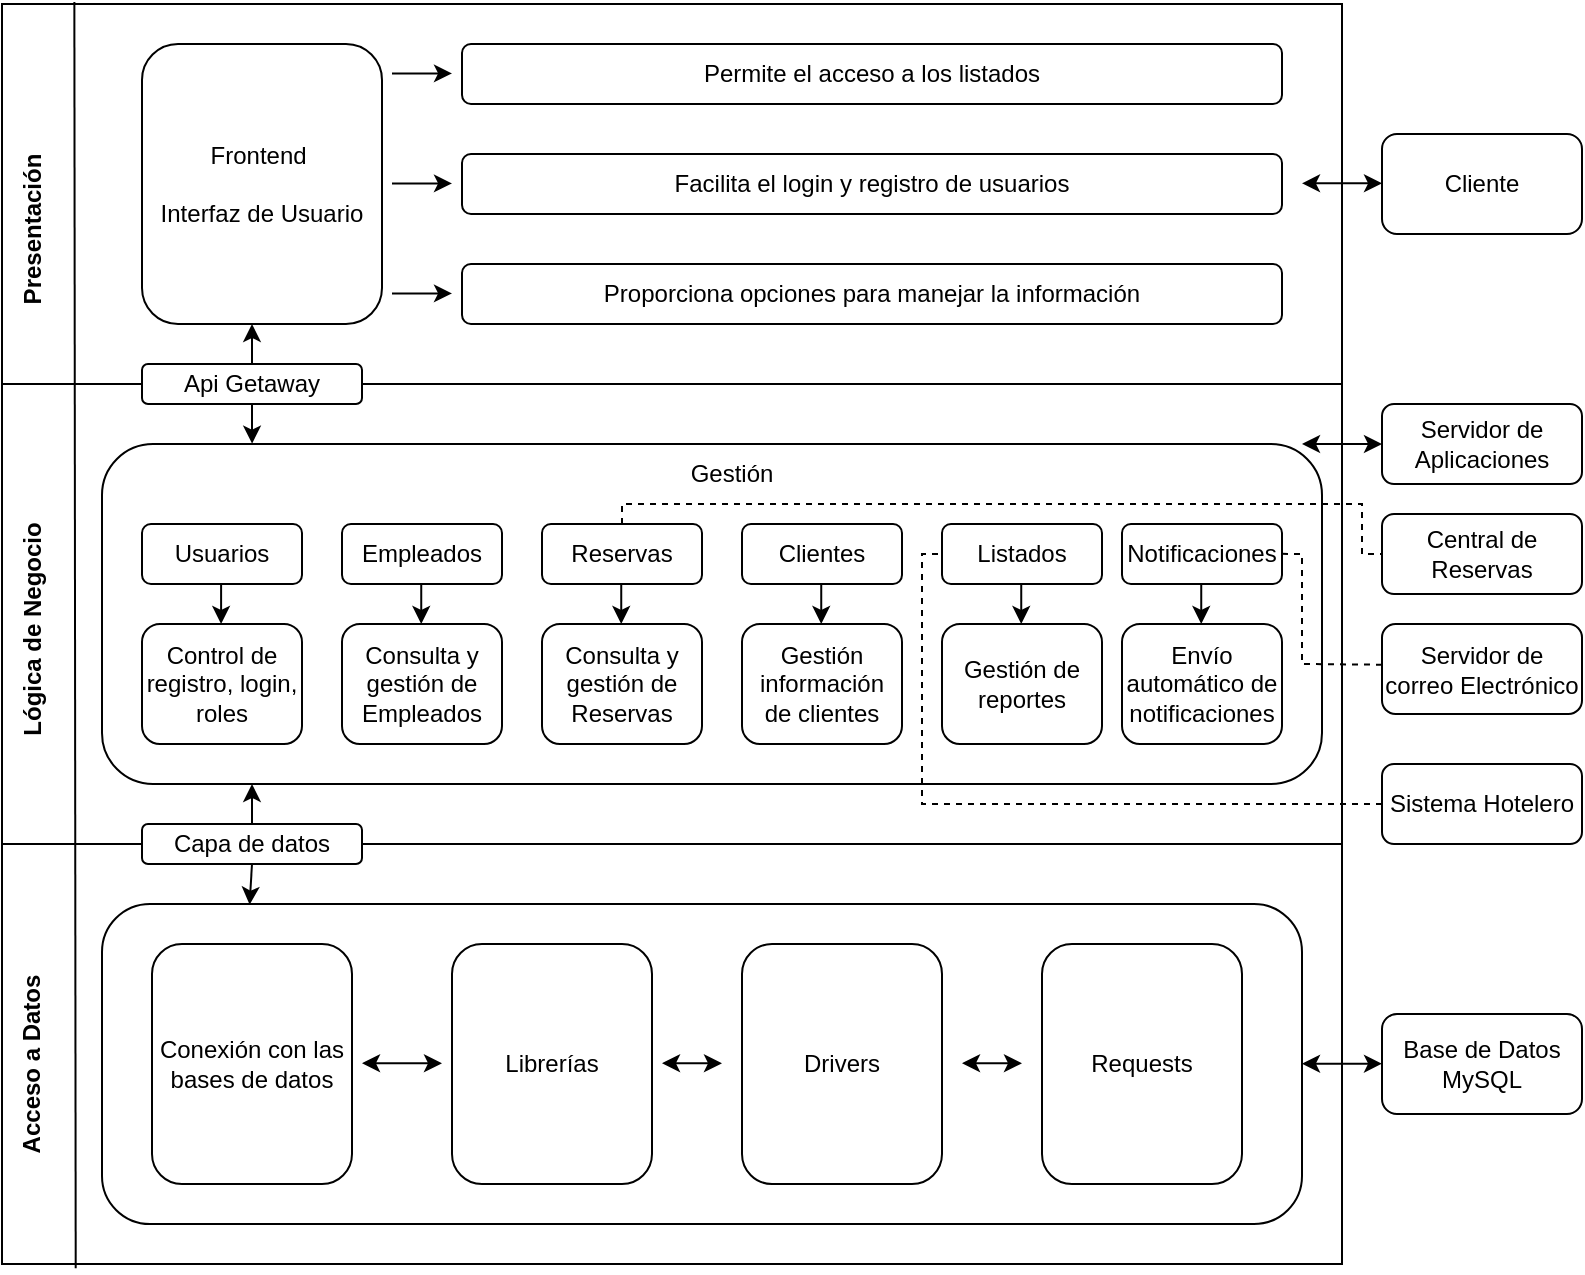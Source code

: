<mxfile version="26.0.11">
  <diagram id="kgpKYQtTHZ0yAKxKKP6v" name="Page-1">
    <mxGraphModel dx="1114" dy="691" grid="0" gridSize="10" guides="1" tooltips="1" connect="1" arrows="1" fold="1" page="1" pageScale="1" pageWidth="850" pageHeight="1100" math="0" shadow="0">
      <root>
        <mxCell id="0" />
        <mxCell id="1" parent="0" />
        <mxCell id="EQqcjjcAXX62Nr0-4pri-59" value="" style="rounded=0;whiteSpace=wrap;html=1;" parent="1" vertex="1">
          <mxGeometry x="30" y="560" width="670" height="230" as="geometry" />
        </mxCell>
        <mxCell id="EQqcjjcAXX62Nr0-4pri-95" value="&lt;div&gt;&lt;br&gt;&lt;/div&gt;" style="rounded=1;whiteSpace=wrap;html=1;" parent="1" vertex="1">
          <mxGeometry x="80" y="610" width="600" height="160" as="geometry" />
        </mxCell>
        <mxCell id="EQqcjjcAXX62Nr0-4pri-61" value="&lt;b&gt;Acceso a Datos&lt;/b&gt;" style="text;html=1;align=center;verticalAlign=middle;whiteSpace=wrap;rounded=0;rotation=-90;" parent="1" vertex="1">
          <mxGeometry x="-20" y="677.5" width="130" height="25" as="geometry" />
        </mxCell>
        <mxCell id="EQqcjjcAXX62Nr0-4pri-63" value="" style="rounded=0;whiteSpace=wrap;html=1;" parent="1" vertex="1">
          <mxGeometry x="30" y="350" width="670" height="230" as="geometry" />
        </mxCell>
        <mxCell id="EQqcjjcAXX62Nr0-4pri-64" value="" style="rounded=0;whiteSpace=wrap;html=1;" parent="1" vertex="1">
          <mxGeometry x="30" y="160" width="670" height="190" as="geometry" />
        </mxCell>
        <mxCell id="EQqcjjcAXX62Nr0-4pri-66" value="" style="endArrow=none;html=1;rounded=0;exitX=0.055;exitY=1.009;exitDx=0;exitDy=0;exitPerimeter=0;entryX=0.054;entryY=-0.005;entryDx=0;entryDy=0;entryPerimeter=0;" parent="1" source="EQqcjjcAXX62Nr0-4pri-59" target="EQqcjjcAXX62Nr0-4pri-64" edge="1">
          <mxGeometry width="50" height="50" relative="1" as="geometry">
            <mxPoint x="260" y="720" as="sourcePoint" />
            <mxPoint x="310" y="670" as="targetPoint" />
          </mxGeometry>
        </mxCell>
        <mxCell id="EQqcjjcAXX62Nr0-4pri-67" value="&lt;b&gt;Lógica de Negocio&lt;/b&gt;" style="text;html=1;align=center;verticalAlign=middle;whiteSpace=wrap;rounded=0;rotation=-90;" parent="1" vertex="1">
          <mxGeometry x="-20" y="460" width="130" height="25" as="geometry" />
        </mxCell>
        <mxCell id="EQqcjjcAXX62Nr0-4pri-68" value="&lt;b&gt;Presentación&lt;/b&gt;" style="text;html=1;align=center;verticalAlign=middle;whiteSpace=wrap;rounded=0;rotation=-90;" parent="1" vertex="1">
          <mxGeometry x="-20" y="260" width="130" height="25" as="geometry" />
        </mxCell>
        <mxCell id="EQqcjjcAXX62Nr0-4pri-69" value="Frontend&amp;nbsp;&lt;div&gt;&lt;br&gt;&lt;/div&gt;&lt;div&gt;Interfaz de Usuario&lt;/div&gt;" style="rounded=1;whiteSpace=wrap;html=1;" parent="1" vertex="1">
          <mxGeometry x="100" y="180" width="120" height="140" as="geometry" />
        </mxCell>
        <mxCell id="EQqcjjcAXX62Nr0-4pri-70" value="Permite el acceso a los listados" style="rounded=1;whiteSpace=wrap;html=1;" parent="1" vertex="1">
          <mxGeometry x="260" y="180" width="410" height="30" as="geometry" />
        </mxCell>
        <mxCell id="EQqcjjcAXX62Nr0-4pri-71" value="Facilita el login y registro de usuarios" style="rounded=1;whiteSpace=wrap;html=1;" parent="1" vertex="1">
          <mxGeometry x="260" y="235" width="410" height="30" as="geometry" />
        </mxCell>
        <mxCell id="EQqcjjcAXX62Nr0-4pri-72" value="Proporciona opciones para manejar la información" style="rounded=1;whiteSpace=wrap;html=1;" parent="1" vertex="1">
          <mxGeometry x="260" y="290" width="410" height="30" as="geometry" />
        </mxCell>
        <mxCell id="EQqcjjcAXX62Nr0-4pri-73" value="&lt;div&gt;&lt;br&gt;&lt;/div&gt;" style="rounded=1;whiteSpace=wrap;html=1;" parent="1" vertex="1">
          <mxGeometry x="80" y="380" width="610" height="170" as="geometry" />
        </mxCell>
        <mxCell id="EQqcjjcAXX62Nr0-4pri-74" value="Gestión" style="text;strokeColor=none;fillColor=none;align=center;verticalAlign=middle;spacingLeft=4;spacingRight=4;overflow=hidden;points=[[0,0.5],[1,0.5]];portConstraint=eastwest;rotatable=0;whiteSpace=wrap;html=1;" parent="1" vertex="1">
          <mxGeometry x="360" y="380" width="70" height="30" as="geometry" />
        </mxCell>
        <mxCell id="EQqcjjcAXX62Nr0-4pri-75" value="Usuarios" style="rounded=1;whiteSpace=wrap;html=1;" parent="1" vertex="1">
          <mxGeometry x="100" y="420" width="80" height="30" as="geometry" />
        </mxCell>
        <mxCell id="EQqcjjcAXX62Nr0-4pri-76" value="Empleados" style="rounded=1;whiteSpace=wrap;html=1;" parent="1" vertex="1">
          <mxGeometry x="200" y="420" width="80" height="30" as="geometry" />
        </mxCell>
        <mxCell id="EQqcjjcAXX62Nr0-4pri-77" value="Reservas" style="rounded=1;whiteSpace=wrap;html=1;" parent="1" vertex="1">
          <mxGeometry x="300" y="420" width="80" height="30" as="geometry" />
        </mxCell>
        <mxCell id="EQqcjjcAXX62Nr0-4pri-78" value="Clientes" style="rounded=1;whiteSpace=wrap;html=1;" parent="1" vertex="1">
          <mxGeometry x="400" y="420" width="80" height="30" as="geometry" />
        </mxCell>
        <mxCell id="EQqcjjcAXX62Nr0-4pri-79" value="Listados" style="rounded=1;whiteSpace=wrap;html=1;" parent="1" vertex="1">
          <mxGeometry x="500" y="420" width="80" height="30" as="geometry" />
        </mxCell>
        <mxCell id="EQqcjjcAXX62Nr0-4pri-80" value="Control de registro, login, roles" style="rounded=1;whiteSpace=wrap;html=1;" parent="1" vertex="1">
          <mxGeometry x="100" y="470" width="80" height="60" as="geometry" />
        </mxCell>
        <mxCell id="EQqcjjcAXX62Nr0-4pri-81" value="Consulta y gestión de Empleados" style="rounded=1;whiteSpace=wrap;html=1;" parent="1" vertex="1">
          <mxGeometry x="200" y="470" width="80" height="60" as="geometry" />
        </mxCell>
        <mxCell id="EQqcjjcAXX62Nr0-4pri-82" value="Consulta y gestión de Reservas" style="rounded=1;whiteSpace=wrap;html=1;" parent="1" vertex="1">
          <mxGeometry x="300" y="470" width="80" height="60" as="geometry" />
        </mxCell>
        <mxCell id="EQqcjjcAXX62Nr0-4pri-83" value="Gestión información de clientes" style="rounded=1;whiteSpace=wrap;html=1;" parent="1" vertex="1">
          <mxGeometry x="400" y="470" width="80" height="60" as="geometry" />
        </mxCell>
        <mxCell id="EQqcjjcAXX62Nr0-4pri-84" value="Gestión de reportes" style="rounded=1;whiteSpace=wrap;html=1;" parent="1" vertex="1">
          <mxGeometry x="500" y="470" width="80" height="60" as="geometry" />
        </mxCell>
        <mxCell id="EQqcjjcAXX62Nr0-4pri-85" value="Notificaciones" style="rounded=1;whiteSpace=wrap;html=1;" parent="1" vertex="1">
          <mxGeometry x="590" y="420" width="80" height="30" as="geometry" />
        </mxCell>
        <mxCell id="EQqcjjcAXX62Nr0-4pri-86" value="Envío automático de notificaciones" style="rounded=1;whiteSpace=wrap;html=1;" parent="1" vertex="1">
          <mxGeometry x="590" y="470" width="80" height="60" as="geometry" />
        </mxCell>
        <mxCell id="EQqcjjcAXX62Nr0-4pri-87" value="Conexión con las bases de datos" style="rounded=1;whiteSpace=wrap;html=1;" parent="1" vertex="1">
          <mxGeometry x="105" y="630" width="100" height="120" as="geometry" />
        </mxCell>
        <mxCell id="EQqcjjcAXX62Nr0-4pri-88" value="Api Getaway" style="rounded=1;whiteSpace=wrap;html=1;" parent="1" vertex="1">
          <mxGeometry x="100" y="340" width="110" height="20" as="geometry" />
        </mxCell>
        <mxCell id="EQqcjjcAXX62Nr0-4pri-89" value="" style="endArrow=classic;html=1;rounded=0;exitX=0.5;exitY=0;exitDx=0;exitDy=0;" parent="1" source="EQqcjjcAXX62Nr0-4pri-88" edge="1">
          <mxGeometry width="50" height="50" relative="1" as="geometry">
            <mxPoint x="350" y="430" as="sourcePoint" />
            <mxPoint x="155" y="320" as="targetPoint" />
          </mxGeometry>
        </mxCell>
        <mxCell id="EQqcjjcAXX62Nr0-4pri-90" value="" style="endArrow=classic;html=1;rounded=0;exitX=0.5;exitY=1;exitDx=0;exitDy=0;entryX=0.123;entryY=-0.001;entryDx=0;entryDy=0;entryPerimeter=0;" parent="1" source="EQqcjjcAXX62Nr0-4pri-88" target="EQqcjjcAXX62Nr0-4pri-73" edge="1">
          <mxGeometry width="50" height="50" relative="1" as="geometry">
            <mxPoint x="165" y="350" as="sourcePoint" />
            <mxPoint x="165" y="330" as="targetPoint" />
          </mxGeometry>
        </mxCell>
        <mxCell id="EQqcjjcAXX62Nr0-4pri-91" value="Librerías" style="rounded=1;whiteSpace=wrap;html=1;" parent="1" vertex="1">
          <mxGeometry x="255" y="630" width="100" height="120" as="geometry" />
        </mxCell>
        <mxCell id="EQqcjjcAXX62Nr0-4pri-92" value="Drivers" style="rounded=1;whiteSpace=wrap;html=1;" parent="1" vertex="1">
          <mxGeometry x="400" y="630" width="100" height="120" as="geometry" />
        </mxCell>
        <mxCell id="EQqcjjcAXX62Nr0-4pri-93" value="Requests" style="rounded=1;whiteSpace=wrap;html=1;" parent="1" vertex="1">
          <mxGeometry x="550" y="630" width="100" height="120" as="geometry" />
        </mxCell>
        <mxCell id="EQqcjjcAXX62Nr0-4pri-94" value="Capa de datos" style="rounded=1;whiteSpace=wrap;html=1;" parent="1" vertex="1">
          <mxGeometry x="100" y="570" width="110" height="20" as="geometry" />
        </mxCell>
        <mxCell id="EQqcjjcAXX62Nr0-4pri-96" value="" style="endArrow=classic;html=1;rounded=0;exitX=0.5;exitY=1;exitDx=0;exitDy=0;entryX=0.123;entryY=0.002;entryDx=0;entryDy=0;entryPerimeter=0;" parent="1" source="EQqcjjcAXX62Nr0-4pri-94" target="EQqcjjcAXX62Nr0-4pri-95" edge="1">
          <mxGeometry width="50" height="50" relative="1" as="geometry">
            <mxPoint x="165" y="370" as="sourcePoint" />
            <mxPoint x="165" y="390" as="targetPoint" />
          </mxGeometry>
        </mxCell>
        <mxCell id="EQqcjjcAXX62Nr0-4pri-97" value="" style="endArrow=classic;html=1;rounded=0;exitX=0.5;exitY=0;exitDx=0;exitDy=0;" parent="1" source="EQqcjjcAXX62Nr0-4pri-94" edge="1">
          <mxGeometry width="50" height="50" relative="1" as="geometry">
            <mxPoint x="165" y="350" as="sourcePoint" />
            <mxPoint x="155" y="550" as="targetPoint" />
          </mxGeometry>
        </mxCell>
        <mxCell id="EQqcjjcAXX62Nr0-4pri-99" value="" style="endArrow=classic;html=1;rounded=0;" parent="1" edge="1">
          <mxGeometry width="50" height="50" relative="1" as="geometry">
            <mxPoint x="225" y="194.69" as="sourcePoint" />
            <mxPoint x="255" y="194.69" as="targetPoint" />
          </mxGeometry>
        </mxCell>
        <mxCell id="EQqcjjcAXX62Nr0-4pri-100" value="" style="endArrow=classic;html=1;rounded=0;" parent="1" edge="1">
          <mxGeometry width="50" height="50" relative="1" as="geometry">
            <mxPoint x="225" y="249.69" as="sourcePoint" />
            <mxPoint x="255" y="249.69" as="targetPoint" />
          </mxGeometry>
        </mxCell>
        <mxCell id="EQqcjjcAXX62Nr0-4pri-101" value="" style="endArrow=classic;html=1;rounded=0;" parent="1" edge="1">
          <mxGeometry width="50" height="50" relative="1" as="geometry">
            <mxPoint x="225" y="304.69" as="sourcePoint" />
            <mxPoint x="255" y="304.69" as="targetPoint" />
          </mxGeometry>
        </mxCell>
        <mxCell id="EQqcjjcAXX62Nr0-4pri-102" value="" style="endArrow=classic;html=1;rounded=0;" parent="1" edge="1">
          <mxGeometry width="50" height="50" relative="1" as="geometry">
            <mxPoint x="539.62" y="450" as="sourcePoint" />
            <mxPoint x="539.62" y="470" as="targetPoint" />
          </mxGeometry>
        </mxCell>
        <mxCell id="EQqcjjcAXX62Nr0-4pri-103" value="" style="endArrow=classic;html=1;rounded=0;" parent="1" edge="1">
          <mxGeometry width="50" height="50" relative="1" as="geometry">
            <mxPoint x="439.62" y="450" as="sourcePoint" />
            <mxPoint x="439.62" y="470" as="targetPoint" />
          </mxGeometry>
        </mxCell>
        <mxCell id="EQqcjjcAXX62Nr0-4pri-104" value="" style="endArrow=classic;html=1;rounded=0;" parent="1" edge="1">
          <mxGeometry width="50" height="50" relative="1" as="geometry">
            <mxPoint x="339.62" y="450" as="sourcePoint" />
            <mxPoint x="339.62" y="470" as="targetPoint" />
          </mxGeometry>
        </mxCell>
        <mxCell id="EQqcjjcAXX62Nr0-4pri-105" value="" style="endArrow=classic;html=1;rounded=0;" parent="1" edge="1">
          <mxGeometry width="50" height="50" relative="1" as="geometry">
            <mxPoint x="239.62" y="450" as="sourcePoint" />
            <mxPoint x="239.62" y="470" as="targetPoint" />
          </mxGeometry>
        </mxCell>
        <mxCell id="EQqcjjcAXX62Nr0-4pri-106" value="" style="endArrow=classic;html=1;rounded=0;" parent="1" edge="1">
          <mxGeometry width="50" height="50" relative="1" as="geometry">
            <mxPoint x="629.62" y="450" as="sourcePoint" />
            <mxPoint x="629.62" y="470" as="targetPoint" />
          </mxGeometry>
        </mxCell>
        <mxCell id="EQqcjjcAXX62Nr0-4pri-107" value="" style="endArrow=classic;html=1;rounded=0;" parent="1" edge="1">
          <mxGeometry width="50" height="50" relative="1" as="geometry">
            <mxPoint x="139.55" y="450" as="sourcePoint" />
            <mxPoint x="139.55" y="470" as="targetPoint" />
          </mxGeometry>
        </mxCell>
        <mxCell id="EQqcjjcAXX62Nr0-4pri-108" value="" style="endArrow=classic;startArrow=classic;html=1;rounded=0;" parent="1" edge="1">
          <mxGeometry width="50" height="50" relative="1" as="geometry">
            <mxPoint x="510" y="689.62" as="sourcePoint" />
            <mxPoint x="540" y="689.62" as="targetPoint" />
            <Array as="points">
              <mxPoint x="530" y="689.62" />
            </Array>
          </mxGeometry>
        </mxCell>
        <mxCell id="EQqcjjcAXX62Nr0-4pri-109" value="" style="endArrow=classic;startArrow=classic;html=1;rounded=0;" parent="1" edge="1">
          <mxGeometry width="50" height="50" relative="1" as="geometry">
            <mxPoint x="360" y="689.62" as="sourcePoint" />
            <mxPoint x="390" y="689.62" as="targetPoint" />
          </mxGeometry>
        </mxCell>
        <mxCell id="EQqcjjcAXX62Nr0-4pri-110" value="" style="endArrow=classic;startArrow=classic;html=1;rounded=0;" parent="1" edge="1">
          <mxGeometry width="50" height="50" relative="1" as="geometry">
            <mxPoint x="210" y="689.62" as="sourcePoint" />
            <mxPoint x="250" y="689.62" as="targetPoint" />
          </mxGeometry>
        </mxCell>
        <mxCell id="EQqcjjcAXX62Nr0-4pri-112" value="Central de Reservas" style="rounded=1;whiteSpace=wrap;html=1;" parent="1" vertex="1">
          <mxGeometry x="720" y="415" width="100" height="40" as="geometry" />
        </mxCell>
        <mxCell id="EQqcjjcAXX62Nr0-4pri-113" value="Servidor de correo Electrónico" style="rounded=1;whiteSpace=wrap;html=1;" parent="1" vertex="1">
          <mxGeometry x="720" y="470" width="100" height="45" as="geometry" />
        </mxCell>
        <mxCell id="EQqcjjcAXX62Nr0-4pri-114" value="Sistema Hotelero" style="rounded=1;whiteSpace=wrap;html=1;" parent="1" vertex="1">
          <mxGeometry x="720" y="540" width="100" height="40" as="geometry" />
        </mxCell>
        <mxCell id="EQqcjjcAXX62Nr0-4pri-115" value="Base de Datos MySQL" style="rounded=1;whiteSpace=wrap;html=1;" parent="1" vertex="1">
          <mxGeometry x="720" y="665" width="100" height="50" as="geometry" />
        </mxCell>
        <mxCell id="EQqcjjcAXX62Nr0-4pri-116" value="Cliente" style="rounded=1;whiteSpace=wrap;html=1;" parent="1" vertex="1">
          <mxGeometry x="720" y="225" width="100" height="50" as="geometry" />
        </mxCell>
        <mxCell id="EQqcjjcAXX62Nr0-4pri-117" value="Servidor de Aplicaciones" style="rounded=1;whiteSpace=wrap;html=1;" parent="1" vertex="1">
          <mxGeometry x="720" y="360" width="100" height="40" as="geometry" />
        </mxCell>
        <mxCell id="EQqcjjcAXX62Nr0-4pri-119" value="" style="endArrow=classic;startArrow=classic;html=1;rounded=0;" parent="1" edge="1">
          <mxGeometry width="50" height="50" relative="1" as="geometry">
            <mxPoint x="680" y="249.68" as="sourcePoint" />
            <mxPoint x="720" y="249.68" as="targetPoint" />
          </mxGeometry>
        </mxCell>
        <mxCell id="EQqcjjcAXX62Nr0-4pri-120" value="" style="endArrow=none;startArrow=none;html=1;rounded=0;exitX=0.5;exitY=0;exitDx=0;exitDy=0;startFill=0;dashed=1;entryX=0;entryY=0.5;entryDx=0;entryDy=0;" parent="1" source="EQqcjjcAXX62Nr0-4pri-77" target="EQqcjjcAXX62Nr0-4pri-112" edge="1">
          <mxGeometry width="50" height="50" relative="1" as="geometry">
            <mxPoint x="320" y="410" as="sourcePoint" />
            <mxPoint x="710" y="435" as="targetPoint" />
            <Array as="points">
              <mxPoint x="340" y="410" />
              <mxPoint x="710" y="410" />
              <mxPoint x="710" y="435" />
            </Array>
          </mxGeometry>
        </mxCell>
        <mxCell id="EQqcjjcAXX62Nr0-4pri-128" value="" style="endArrow=none;dashed=1;html=1;rounded=0;exitX=0.984;exitY=0.235;exitDx=0;exitDy=0;exitPerimeter=0;entryX=-0.005;entryY=0.452;entryDx=0;entryDy=0;entryPerimeter=0;" parent="1" target="EQqcjjcAXX62Nr0-4pri-113" edge="1">
          <mxGeometry width="50" height="50" relative="1" as="geometry">
            <mxPoint x="670" y="434.92" as="sourcePoint" />
            <mxPoint x="705" y="435" as="targetPoint" />
            <Array as="points">
              <mxPoint x="680" y="435" />
              <mxPoint x="680" y="490" />
            </Array>
          </mxGeometry>
        </mxCell>
        <mxCell id="EQqcjjcAXX62Nr0-4pri-131" value="" style="endArrow=none;dashed=1;html=1;rounded=0;entryX=0;entryY=0.5;entryDx=0;entryDy=0;exitX=0;exitY=0.5;exitDx=0;exitDy=0;" parent="1" source="EQqcjjcAXX62Nr0-4pri-114" target="EQqcjjcAXX62Nr0-4pri-79" edge="1">
          <mxGeometry width="50" height="50" relative="1" as="geometry">
            <mxPoint x="420" y="380" as="sourcePoint" />
            <mxPoint x="470" y="330" as="targetPoint" />
            <Array as="points">
              <mxPoint x="490" y="560" />
              <mxPoint x="490" y="435" />
            </Array>
          </mxGeometry>
        </mxCell>
        <mxCell id="EQqcjjcAXX62Nr0-4pri-132" value="" style="endArrow=classic;startArrow=classic;html=1;rounded=0;" parent="1" edge="1">
          <mxGeometry width="50" height="50" relative="1" as="geometry">
            <mxPoint x="680" y="380" as="sourcePoint" />
            <mxPoint x="720" y="380" as="targetPoint" />
          </mxGeometry>
        </mxCell>
        <mxCell id="EQqcjjcAXX62Nr0-4pri-133" value="" style="endArrow=classic;startArrow=classic;html=1;rounded=0;" parent="1" edge="1">
          <mxGeometry width="50" height="50" relative="1" as="geometry">
            <mxPoint x="680" y="689.82" as="sourcePoint" />
            <mxPoint x="720" y="689.82" as="targetPoint" />
          </mxGeometry>
        </mxCell>
      </root>
    </mxGraphModel>
  </diagram>
</mxfile>

